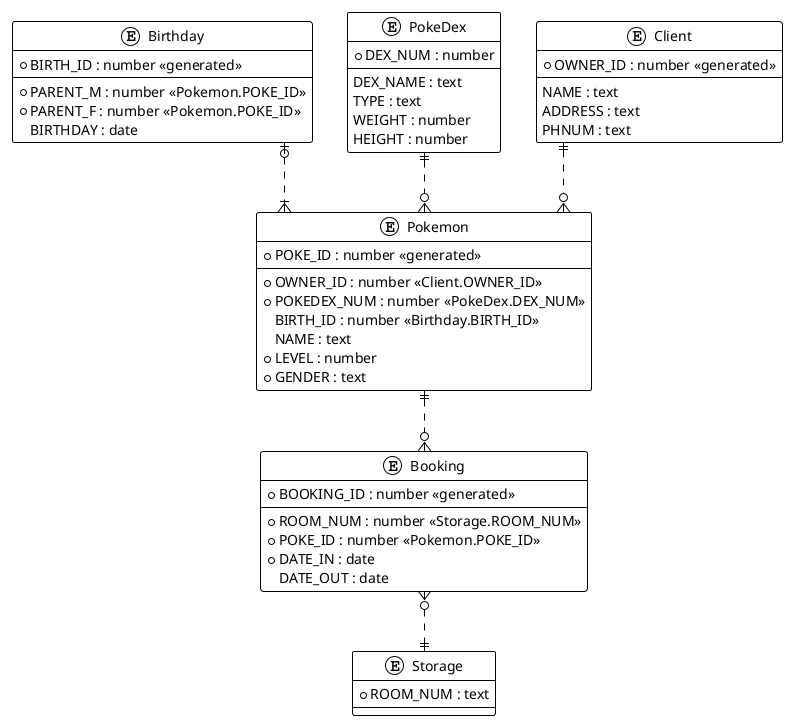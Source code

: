 @startuml
!theme plain
' hide the spot
' hide circle

' avoid problems with angled crows feet
skinparam linetype ortho

entity "Pokemon" as Pokemon {
  * POKE_ID : number <<generated>>
  ---
  * OWNER_ID : number <<Client.OWNER_ID>>
  * POKEDEX_NUM : number <<PokeDex.DEX_NUM>>
  BIRTH_ID : number <<Birthday.BIRTH_ID>>
  NAME : text
  * LEVEL : number
  * GENDER : text
}

entity "Birthday" as Birthday {
  * BIRTH_ID : number <<generated>>
  --
  * PARENT_M : number <<Pokemon.POKE_ID>>
  * PARENT_F : number <<Pokemon.POKE_ID>>
  BIRTHDAY : date
}

entity "PokeDex" as PokeDex {
  * DEX_NUM : number
  --
  DEX_NAME : text
  TYPE : text
  WEIGHT : number
  HEIGHT : number
}

entity "Client" as Client {
  * OWNER_ID : number <<generated>>
  --
  NAME : text
  ADDRESS : text
  PHNUM : text
}

entity "Storage" as Storage {
  * ROOM_NUM : text
}

entity "Booking" as Booking {
  * BOOKING_ID : number <<generated>>
  --
  * ROOM_NUM : number <<Storage.ROOM_NUM>>
  * POKE_ID : number <<Pokemon.POKE_ID>>
  * DATE_IN : date
  DATE_OUT : date
}

PokeDex ||..o{ Pokemon
Client ||..o{ Pokemon
Pokemon ||..o{ Booking
Booking }o..|| Storage
Birthday |o..|{ Pokemon
@enduml